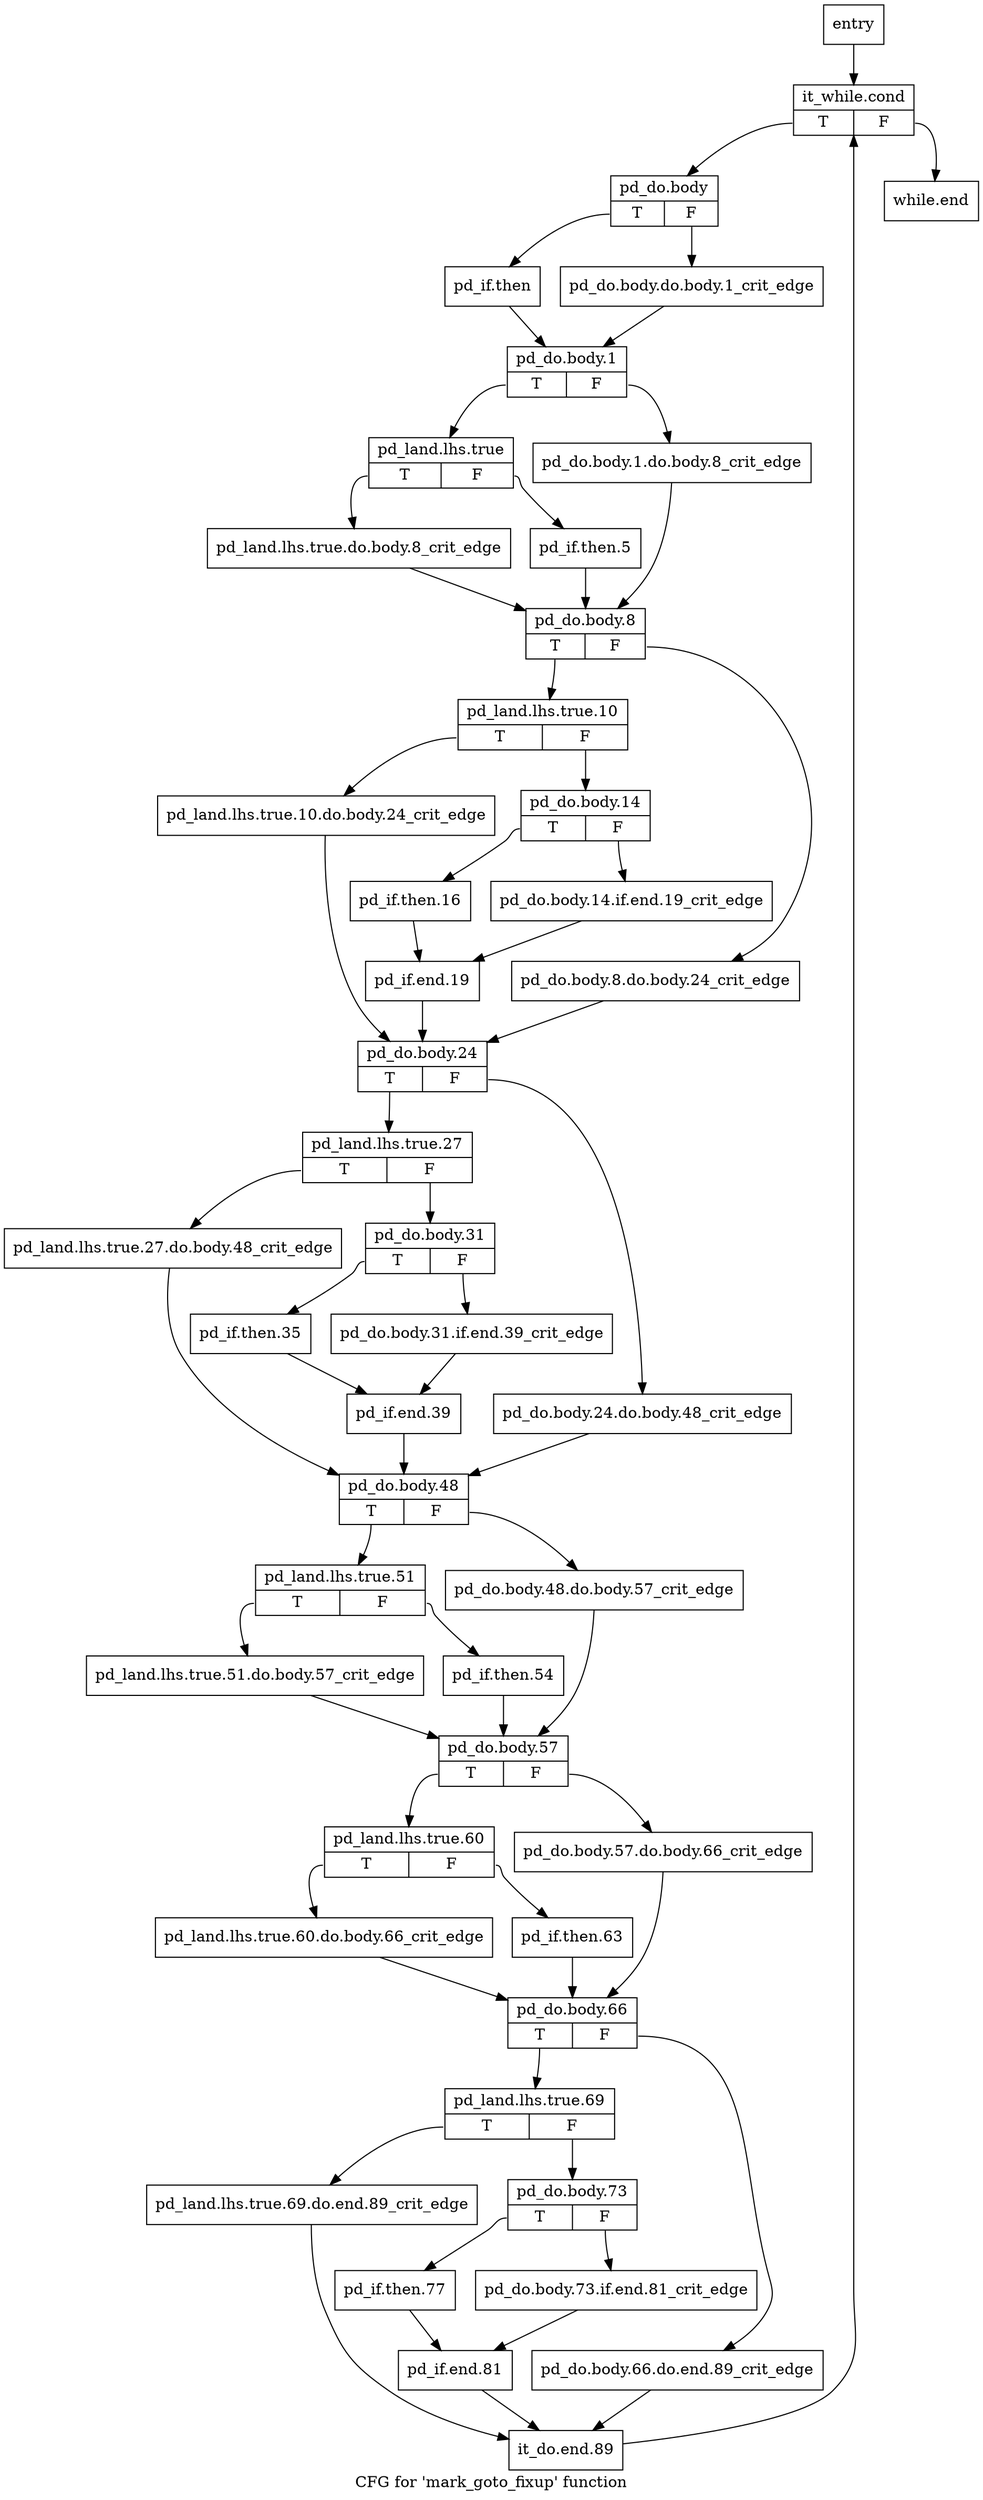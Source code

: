 digraph "CFG for 'mark_goto_fixup' function" {
	label="CFG for 'mark_goto_fixup' function";

	Node0x938d020 [shape=record,label="{entry}"];
	Node0x938d020 -> Node0x938d070;
	Node0x938d070 [shape=record,label="{it_while.cond|{<s0>T|<s1>F}}"];
	Node0x938d070:s0 -> Node0x938d0c0;
	Node0x938d070:s1 -> Node0x938eef0;
	Node0x938d0c0 [shape=record,label="{pd_do.body|{<s0>T|<s1>F}}"];
	Node0x938d0c0:s0 -> Node0x938d160;
	Node0x938d0c0:s1 -> Node0x938d110;
	Node0x938d110 [shape=record,label="{pd_do.body.do.body.1_crit_edge}"];
	Node0x938d110 -> Node0x938d1b0;
	Node0x938d160 [shape=record,label="{pd_if.then}"];
	Node0x938d160 -> Node0x938d1b0;
	Node0x938d1b0 [shape=record,label="{pd_do.body.1|{<s0>T|<s1>F}}"];
	Node0x938d1b0:s0 -> Node0x938d250;
	Node0x938d1b0:s1 -> Node0x938d200;
	Node0x938d200 [shape=record,label="{pd_do.body.1.do.body.8_crit_edge}"];
	Node0x938d200 -> Node0x9386b10;
	Node0x938d250 [shape=record,label="{pd_land.lhs.true|{<s0>T|<s1>F}}"];
	Node0x938d250:s0 -> Node0x938d2a0;
	Node0x938d250:s1 -> Node0x9386ac0;
	Node0x938d2a0 [shape=record,label="{pd_land.lhs.true.do.body.8_crit_edge}"];
	Node0x938d2a0 -> Node0x9386b10;
	Node0x9386ac0 [shape=record,label="{pd_if.then.5}"];
	Node0x9386ac0 -> Node0x9386b10;
	Node0x9386b10 [shape=record,label="{pd_do.body.8|{<s0>T|<s1>F}}"];
	Node0x9386b10:s0 -> Node0x938e4a0;
	Node0x9386b10:s1 -> Node0x9386b60;
	Node0x9386b60 [shape=record,label="{pd_do.body.8.do.body.24_crit_edge}"];
	Node0x9386b60 -> Node0x938e680;
	Node0x938e4a0 [shape=record,label="{pd_land.lhs.true.10|{<s0>T|<s1>F}}"];
	Node0x938e4a0:s0 -> Node0x938e4f0;
	Node0x938e4a0:s1 -> Node0x938e540;
	Node0x938e4f0 [shape=record,label="{pd_land.lhs.true.10.do.body.24_crit_edge}"];
	Node0x938e4f0 -> Node0x938e680;
	Node0x938e540 [shape=record,label="{pd_do.body.14|{<s0>T|<s1>F}}"];
	Node0x938e540:s0 -> Node0x938e5e0;
	Node0x938e540:s1 -> Node0x938e590;
	Node0x938e590 [shape=record,label="{pd_do.body.14.if.end.19_crit_edge}"];
	Node0x938e590 -> Node0x938e630;
	Node0x938e5e0 [shape=record,label="{pd_if.then.16}"];
	Node0x938e5e0 -> Node0x938e630;
	Node0x938e630 [shape=record,label="{pd_if.end.19}"];
	Node0x938e630 -> Node0x938e680;
	Node0x938e680 [shape=record,label="{pd_do.body.24|{<s0>T|<s1>F}}"];
	Node0x938e680:s0 -> Node0x938e720;
	Node0x938e680:s1 -> Node0x938e6d0;
	Node0x938e6d0 [shape=record,label="{pd_do.body.24.do.body.48_crit_edge}"];
	Node0x938e6d0 -> Node0x938e900;
	Node0x938e720 [shape=record,label="{pd_land.lhs.true.27|{<s0>T|<s1>F}}"];
	Node0x938e720:s0 -> Node0x938e770;
	Node0x938e720:s1 -> Node0x938e7c0;
	Node0x938e770 [shape=record,label="{pd_land.lhs.true.27.do.body.48_crit_edge}"];
	Node0x938e770 -> Node0x938e900;
	Node0x938e7c0 [shape=record,label="{pd_do.body.31|{<s0>T|<s1>F}}"];
	Node0x938e7c0:s0 -> Node0x938e860;
	Node0x938e7c0:s1 -> Node0x938e810;
	Node0x938e810 [shape=record,label="{pd_do.body.31.if.end.39_crit_edge}"];
	Node0x938e810 -> Node0x938e8b0;
	Node0x938e860 [shape=record,label="{pd_if.then.35}"];
	Node0x938e860 -> Node0x938e8b0;
	Node0x938e8b0 [shape=record,label="{pd_if.end.39}"];
	Node0x938e8b0 -> Node0x938e900;
	Node0x938e900 [shape=record,label="{pd_do.body.48|{<s0>T|<s1>F}}"];
	Node0x938e900:s0 -> Node0x938e9a0;
	Node0x938e900:s1 -> Node0x938e950;
	Node0x938e950 [shape=record,label="{pd_do.body.48.do.body.57_crit_edge}"];
	Node0x938e950 -> Node0x938ea90;
	Node0x938e9a0 [shape=record,label="{pd_land.lhs.true.51|{<s0>T|<s1>F}}"];
	Node0x938e9a0:s0 -> Node0x938e9f0;
	Node0x938e9a0:s1 -> Node0x938ea40;
	Node0x938e9f0 [shape=record,label="{pd_land.lhs.true.51.do.body.57_crit_edge}"];
	Node0x938e9f0 -> Node0x938ea90;
	Node0x938ea40 [shape=record,label="{pd_if.then.54}"];
	Node0x938ea40 -> Node0x938ea90;
	Node0x938ea90 [shape=record,label="{pd_do.body.57|{<s0>T|<s1>F}}"];
	Node0x938ea90:s0 -> Node0x938eb30;
	Node0x938ea90:s1 -> Node0x938eae0;
	Node0x938eae0 [shape=record,label="{pd_do.body.57.do.body.66_crit_edge}"];
	Node0x938eae0 -> Node0x938ec20;
	Node0x938eb30 [shape=record,label="{pd_land.lhs.true.60|{<s0>T|<s1>F}}"];
	Node0x938eb30:s0 -> Node0x938eb80;
	Node0x938eb30:s1 -> Node0x938ebd0;
	Node0x938eb80 [shape=record,label="{pd_land.lhs.true.60.do.body.66_crit_edge}"];
	Node0x938eb80 -> Node0x938ec20;
	Node0x938ebd0 [shape=record,label="{pd_if.then.63}"];
	Node0x938ebd0 -> Node0x938ec20;
	Node0x938ec20 [shape=record,label="{pd_do.body.66|{<s0>T|<s1>F}}"];
	Node0x938ec20:s0 -> Node0x938ecc0;
	Node0x938ec20:s1 -> Node0x938ec70;
	Node0x938ec70 [shape=record,label="{pd_do.body.66.do.end.89_crit_edge}"];
	Node0x938ec70 -> Node0x938eea0;
	Node0x938ecc0 [shape=record,label="{pd_land.lhs.true.69|{<s0>T|<s1>F}}"];
	Node0x938ecc0:s0 -> Node0x938ed10;
	Node0x938ecc0:s1 -> Node0x938ed60;
	Node0x938ed10 [shape=record,label="{pd_land.lhs.true.69.do.end.89_crit_edge}"];
	Node0x938ed10 -> Node0x938eea0;
	Node0x938ed60 [shape=record,label="{pd_do.body.73|{<s0>T|<s1>F}}"];
	Node0x938ed60:s0 -> Node0x938ee00;
	Node0x938ed60:s1 -> Node0x938edb0;
	Node0x938edb0 [shape=record,label="{pd_do.body.73.if.end.81_crit_edge}"];
	Node0x938edb0 -> Node0x938ee50;
	Node0x938ee00 [shape=record,label="{pd_if.then.77}"];
	Node0x938ee00 -> Node0x938ee50;
	Node0x938ee50 [shape=record,label="{pd_if.end.81}"];
	Node0x938ee50 -> Node0x938eea0;
	Node0x938eea0 [shape=record,label="{it_do.end.89}"];
	Node0x938eea0 -> Node0x938d070;
	Node0x938eef0 [shape=record,label="{while.end}"];
}
